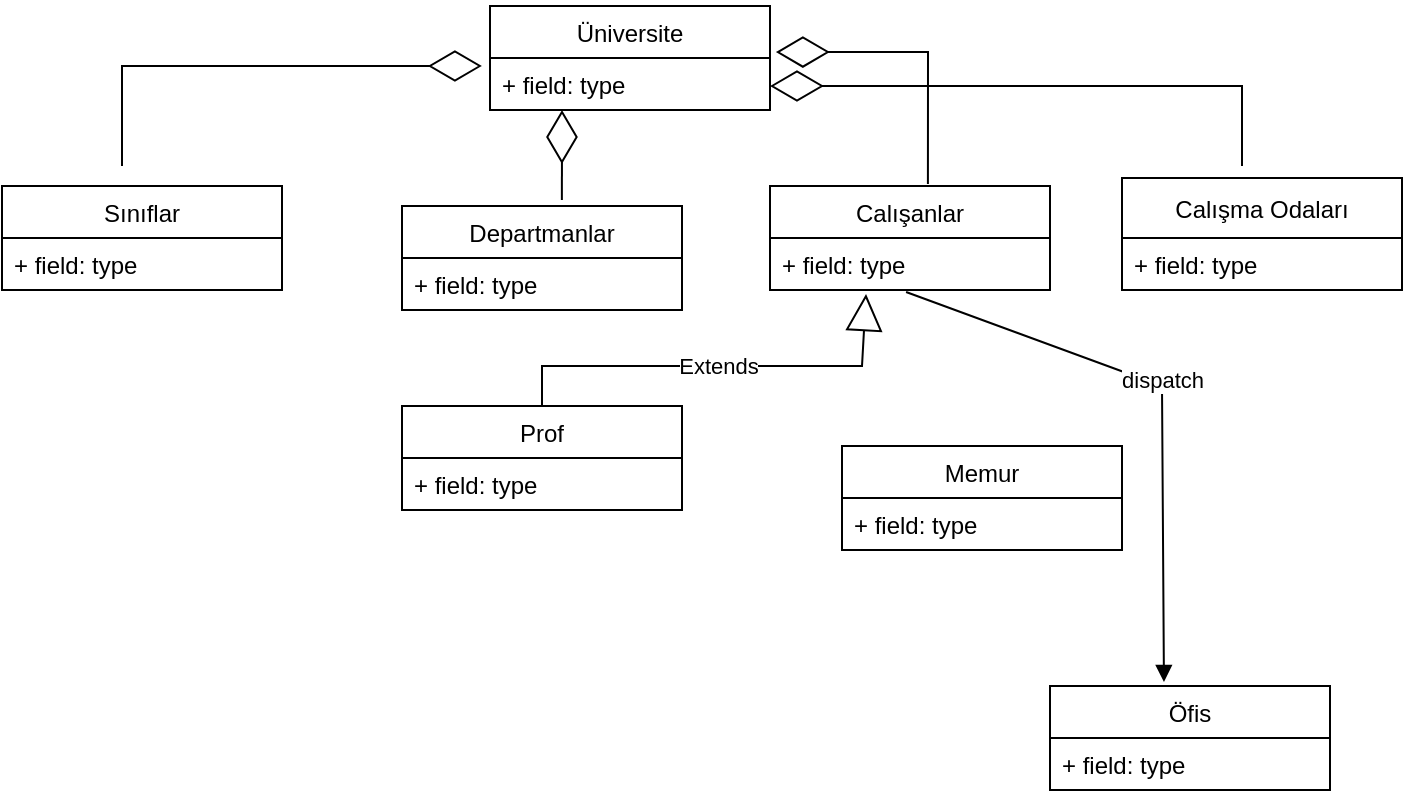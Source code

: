 <mxfile version="20.3.7" type="github"><diagram id="bophtDkSAnxqIWFmkw5c" name="Sayfa -1"><mxGraphModel dx="868" dy="482" grid="1" gridSize="10" guides="1" tooltips="1" connect="1" arrows="1" fold="1" page="1" pageScale="1" pageWidth="827" pageHeight="1169" math="0" shadow="0"><root><mxCell id="0"/><mxCell id="1" parent="0"/><mxCell id="xen0vVQlNRW4A-57HRjQ-5" value="Üniversite" style="swimlane;fontStyle=0;childLayout=stackLayout;horizontal=1;startSize=26;fillColor=none;horizontalStack=0;resizeParent=1;resizeParentMax=0;resizeLast=0;collapsible=1;marginBottom=0;" vertex="1" parent="1"><mxGeometry x="344" y="40" width="140" height="52" as="geometry"/></mxCell><mxCell id="xen0vVQlNRW4A-57HRjQ-6" value="+ field: type" style="text;strokeColor=none;fillColor=none;align=left;verticalAlign=top;spacingLeft=4;spacingRight=4;overflow=hidden;rotatable=0;points=[[0,0.5],[1,0.5]];portConstraint=eastwest;" vertex="1" parent="xen0vVQlNRW4A-57HRjQ-5"><mxGeometry y="26" width="140" height="26" as="geometry"/></mxCell><mxCell id="xen0vVQlNRW4A-57HRjQ-9" value="Calışma Odaları" style="swimlane;fontStyle=0;childLayout=stackLayout;horizontal=1;startSize=30;fillColor=none;horizontalStack=0;resizeParent=1;resizeParentMax=0;resizeLast=0;collapsible=1;marginBottom=0;" vertex="1" parent="1"><mxGeometry x="660" y="126" width="140" height="56" as="geometry"/></mxCell><mxCell id="xen0vVQlNRW4A-57HRjQ-10" value="+ field: type" style="text;strokeColor=none;fillColor=none;align=left;verticalAlign=top;spacingLeft=4;spacingRight=4;overflow=hidden;rotatable=0;points=[[0,0.5],[1,0.5]];portConstraint=eastwest;" vertex="1" parent="xen0vVQlNRW4A-57HRjQ-9"><mxGeometry y="30" width="140" height="26" as="geometry"/></mxCell><mxCell id="xen0vVQlNRW4A-57HRjQ-11" value="Departmanlar" style="swimlane;fontStyle=0;childLayout=stackLayout;horizontal=1;startSize=26;fillColor=none;horizontalStack=0;resizeParent=1;resizeParentMax=0;resizeLast=0;collapsible=1;marginBottom=0;" vertex="1" parent="1"><mxGeometry x="300" y="140" width="140" height="52" as="geometry"/></mxCell><mxCell id="xen0vVQlNRW4A-57HRjQ-12" value="+ field: type" style="text;strokeColor=none;fillColor=none;align=left;verticalAlign=top;spacingLeft=4;spacingRight=4;overflow=hidden;rotatable=0;points=[[0,0.5],[1,0.5]];portConstraint=eastwest;" vertex="1" parent="xen0vVQlNRW4A-57HRjQ-11"><mxGeometry y="26" width="140" height="26" as="geometry"/></mxCell><mxCell id="xen0vVQlNRW4A-57HRjQ-13" value="Sınıflar" style="swimlane;fontStyle=0;childLayout=stackLayout;horizontal=1;startSize=26;fillColor=none;horizontalStack=0;resizeParent=1;resizeParentMax=0;resizeLast=0;collapsible=1;marginBottom=0;" vertex="1" parent="1"><mxGeometry x="100" y="130" width="140" height="52" as="geometry"/></mxCell><mxCell id="xen0vVQlNRW4A-57HRjQ-14" value="+ field: type" style="text;strokeColor=none;fillColor=none;align=left;verticalAlign=top;spacingLeft=4;spacingRight=4;overflow=hidden;rotatable=0;points=[[0,0.5],[1,0.5]];portConstraint=eastwest;" vertex="1" parent="xen0vVQlNRW4A-57HRjQ-13"><mxGeometry y="26" width="140" height="26" as="geometry"/></mxCell><mxCell id="xen0vVQlNRW4A-57HRjQ-15" value="Calışanlar" style="swimlane;fontStyle=0;childLayout=stackLayout;horizontal=1;startSize=26;fillColor=none;horizontalStack=0;resizeParent=1;resizeParentMax=0;resizeLast=0;collapsible=1;marginBottom=0;" vertex="1" parent="1"><mxGeometry x="484" y="130" width="140" height="52" as="geometry"/></mxCell><mxCell id="xen0vVQlNRW4A-57HRjQ-16" value="+ field: type" style="text;strokeColor=none;fillColor=none;align=left;verticalAlign=top;spacingLeft=4;spacingRight=4;overflow=hidden;rotatable=0;points=[[0,0.5],[1,0.5]];portConstraint=eastwest;" vertex="1" parent="xen0vVQlNRW4A-57HRjQ-15"><mxGeometry y="26" width="140" height="26" as="geometry"/></mxCell><mxCell id="xen0vVQlNRW4A-57HRjQ-17" value="Öfis" style="swimlane;fontStyle=0;childLayout=stackLayout;horizontal=1;startSize=26;fillColor=none;horizontalStack=0;resizeParent=1;resizeParentMax=0;resizeLast=0;collapsible=1;marginBottom=0;" vertex="1" parent="1"><mxGeometry x="624" y="380" width="140" height="52" as="geometry"/></mxCell><mxCell id="xen0vVQlNRW4A-57HRjQ-18" value="+ field: type" style="text;strokeColor=none;fillColor=none;align=left;verticalAlign=top;spacingLeft=4;spacingRight=4;overflow=hidden;rotatable=0;points=[[0,0.5],[1,0.5]];portConstraint=eastwest;" vertex="1" parent="xen0vVQlNRW4A-57HRjQ-17"><mxGeometry y="26" width="140" height="26" as="geometry"/></mxCell><mxCell id="xen0vVQlNRW4A-57HRjQ-21" value="Memur" style="swimlane;fontStyle=0;childLayout=stackLayout;horizontal=1;startSize=26;fillColor=none;horizontalStack=0;resizeParent=1;resizeParentMax=0;resizeLast=0;collapsible=1;marginBottom=0;" vertex="1" parent="1"><mxGeometry x="520" y="260" width="140" height="52" as="geometry"/></mxCell><mxCell id="xen0vVQlNRW4A-57HRjQ-22" value="+ field: type" style="text;strokeColor=none;fillColor=none;align=left;verticalAlign=top;spacingLeft=4;spacingRight=4;overflow=hidden;rotatable=0;points=[[0,0.5],[1,0.5]];portConstraint=eastwest;" vertex="1" parent="xen0vVQlNRW4A-57HRjQ-21"><mxGeometry y="26" width="140" height="26" as="geometry"/></mxCell><mxCell id="xen0vVQlNRW4A-57HRjQ-25" value="Prof" style="swimlane;fontStyle=0;childLayout=stackLayout;horizontal=1;startSize=26;fillColor=none;horizontalStack=0;resizeParent=1;resizeParentMax=0;resizeLast=0;collapsible=1;marginBottom=0;" vertex="1" parent="1"><mxGeometry x="300" y="240" width="140" height="52" as="geometry"/></mxCell><mxCell id="xen0vVQlNRW4A-57HRjQ-26" value="+ field: type" style="text;strokeColor=none;fillColor=none;align=left;verticalAlign=top;spacingLeft=4;spacingRight=4;overflow=hidden;rotatable=0;points=[[0,0.5],[1,0.5]];portConstraint=eastwest;" vertex="1" parent="xen0vVQlNRW4A-57HRjQ-25"><mxGeometry y="26" width="140" height="26" as="geometry"/></mxCell><mxCell id="xen0vVQlNRW4A-57HRjQ-56" value="" style="endArrow=diamondThin;endFill=0;endSize=24;html=1;rounded=0;exitX=0.571;exitY=-0.058;exitDx=0;exitDy=0;exitPerimeter=0;" edge="1" parent="1" source="xen0vVQlNRW4A-57HRjQ-11"><mxGeometry width="160" relative="1" as="geometry"><mxPoint x="380" y="130" as="sourcePoint"/><mxPoint x="380" y="92" as="targetPoint"/></mxGeometry></mxCell><mxCell id="xen0vVQlNRW4A-57HRjQ-61" value="" style="endArrow=diamondThin;endFill=0;endSize=24;html=1;rounded=0;entryX=-0.029;entryY=0.154;entryDx=0;entryDy=0;entryPerimeter=0;" edge="1" parent="1" target="xen0vVQlNRW4A-57HRjQ-6"><mxGeometry width="160" relative="1" as="geometry"><mxPoint x="160" y="120" as="sourcePoint"/><mxPoint x="140.06" y="-14.984" as="targetPoint"/><Array as="points"><mxPoint x="160" y="70"/></Array></mxGeometry></mxCell><mxCell id="xen0vVQlNRW4A-57HRjQ-62" value="" style="endArrow=diamondThin;endFill=0;endSize=24;html=1;rounded=0;exitX=0.564;exitY=-0.019;exitDx=0;exitDy=0;exitPerimeter=0;entryX=1.021;entryY=-0.115;entryDx=0;entryDy=0;entryPerimeter=0;" edge="1" parent="1" source="xen0vVQlNRW4A-57HRjQ-15" target="xen0vVQlNRW4A-57HRjQ-6"><mxGeometry width="160" relative="1" as="geometry"><mxPoint x="640" y="30" as="sourcePoint"/><mxPoint x="640.06" y="-14.984" as="targetPoint"/><Array as="points"><mxPoint x="563" y="63"/></Array></mxGeometry></mxCell><mxCell id="xen0vVQlNRW4A-57HRjQ-63" value="" style="endArrow=diamondThin;endFill=0;endSize=24;html=1;rounded=0;" edge="1" parent="1"><mxGeometry width="160" relative="1" as="geometry"><mxPoint x="720" y="120" as="sourcePoint"/><mxPoint x="484" y="80" as="targetPoint"/><Array as="points"><mxPoint x="720" y="80"/></Array></mxGeometry></mxCell><mxCell id="xen0vVQlNRW4A-57HRjQ-67" value="dispatch" style="html=1;verticalAlign=bottom;endArrow=block;rounded=0;exitX=0.486;exitY=1.038;exitDx=0;exitDy=0;exitPerimeter=0;entryX=0.407;entryY=-0.038;entryDx=0;entryDy=0;entryPerimeter=0;" edge="1" parent="1" source="xen0vVQlNRW4A-57HRjQ-16" target="xen0vVQlNRW4A-57HRjQ-17"><mxGeometry width="80" relative="1" as="geometry"><mxPoint x="380" y="460" as="sourcePoint"/><mxPoint x="680" y="370" as="targetPoint"/><Array as="points"><mxPoint x="680" y="230"/></Array></mxGeometry></mxCell><mxCell id="xen0vVQlNRW4A-57HRjQ-80" value="Extends" style="endArrow=block;endSize=16;endFill=0;html=1;rounded=0;exitX=0.5;exitY=0;exitDx=0;exitDy=0;entryX=0.343;entryY=1.077;entryDx=0;entryDy=0;entryPerimeter=0;" edge="1" parent="1" source="xen0vVQlNRW4A-57HRjQ-25" target="xen0vVQlNRW4A-57HRjQ-16"><mxGeometry width="160" relative="1" as="geometry"><mxPoint x="340" y="260" as="sourcePoint"/><mxPoint x="500" y="260" as="targetPoint"/><Array as="points"><mxPoint x="370" y="220"/><mxPoint x="530" y="220"/></Array></mxGeometry></mxCell></root></mxGraphModel></diagram></mxfile>